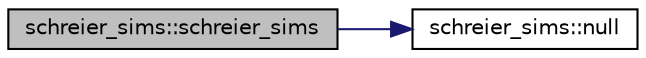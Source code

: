 digraph "schreier_sims::schreier_sims"
{
  edge [fontname="Helvetica",fontsize="10",labelfontname="Helvetica",labelfontsize="10"];
  node [fontname="Helvetica",fontsize="10",shape=record];
  rankdir="LR";
  Node0 [label="schreier_sims::schreier_sims",height=0.2,width=0.4,color="black", fillcolor="grey75", style="filled", fontcolor="black"];
  Node0 -> Node1 [color="midnightblue",fontsize="10",style="solid",fontname="Helvetica"];
  Node1 [label="schreier_sims::null",height=0.2,width=0.4,color="black", fillcolor="white", style="filled",URL="$d0/da8/classschreier__sims.html#a395d07da6c3092bba6c4b3c43a5d84f0"];
}
